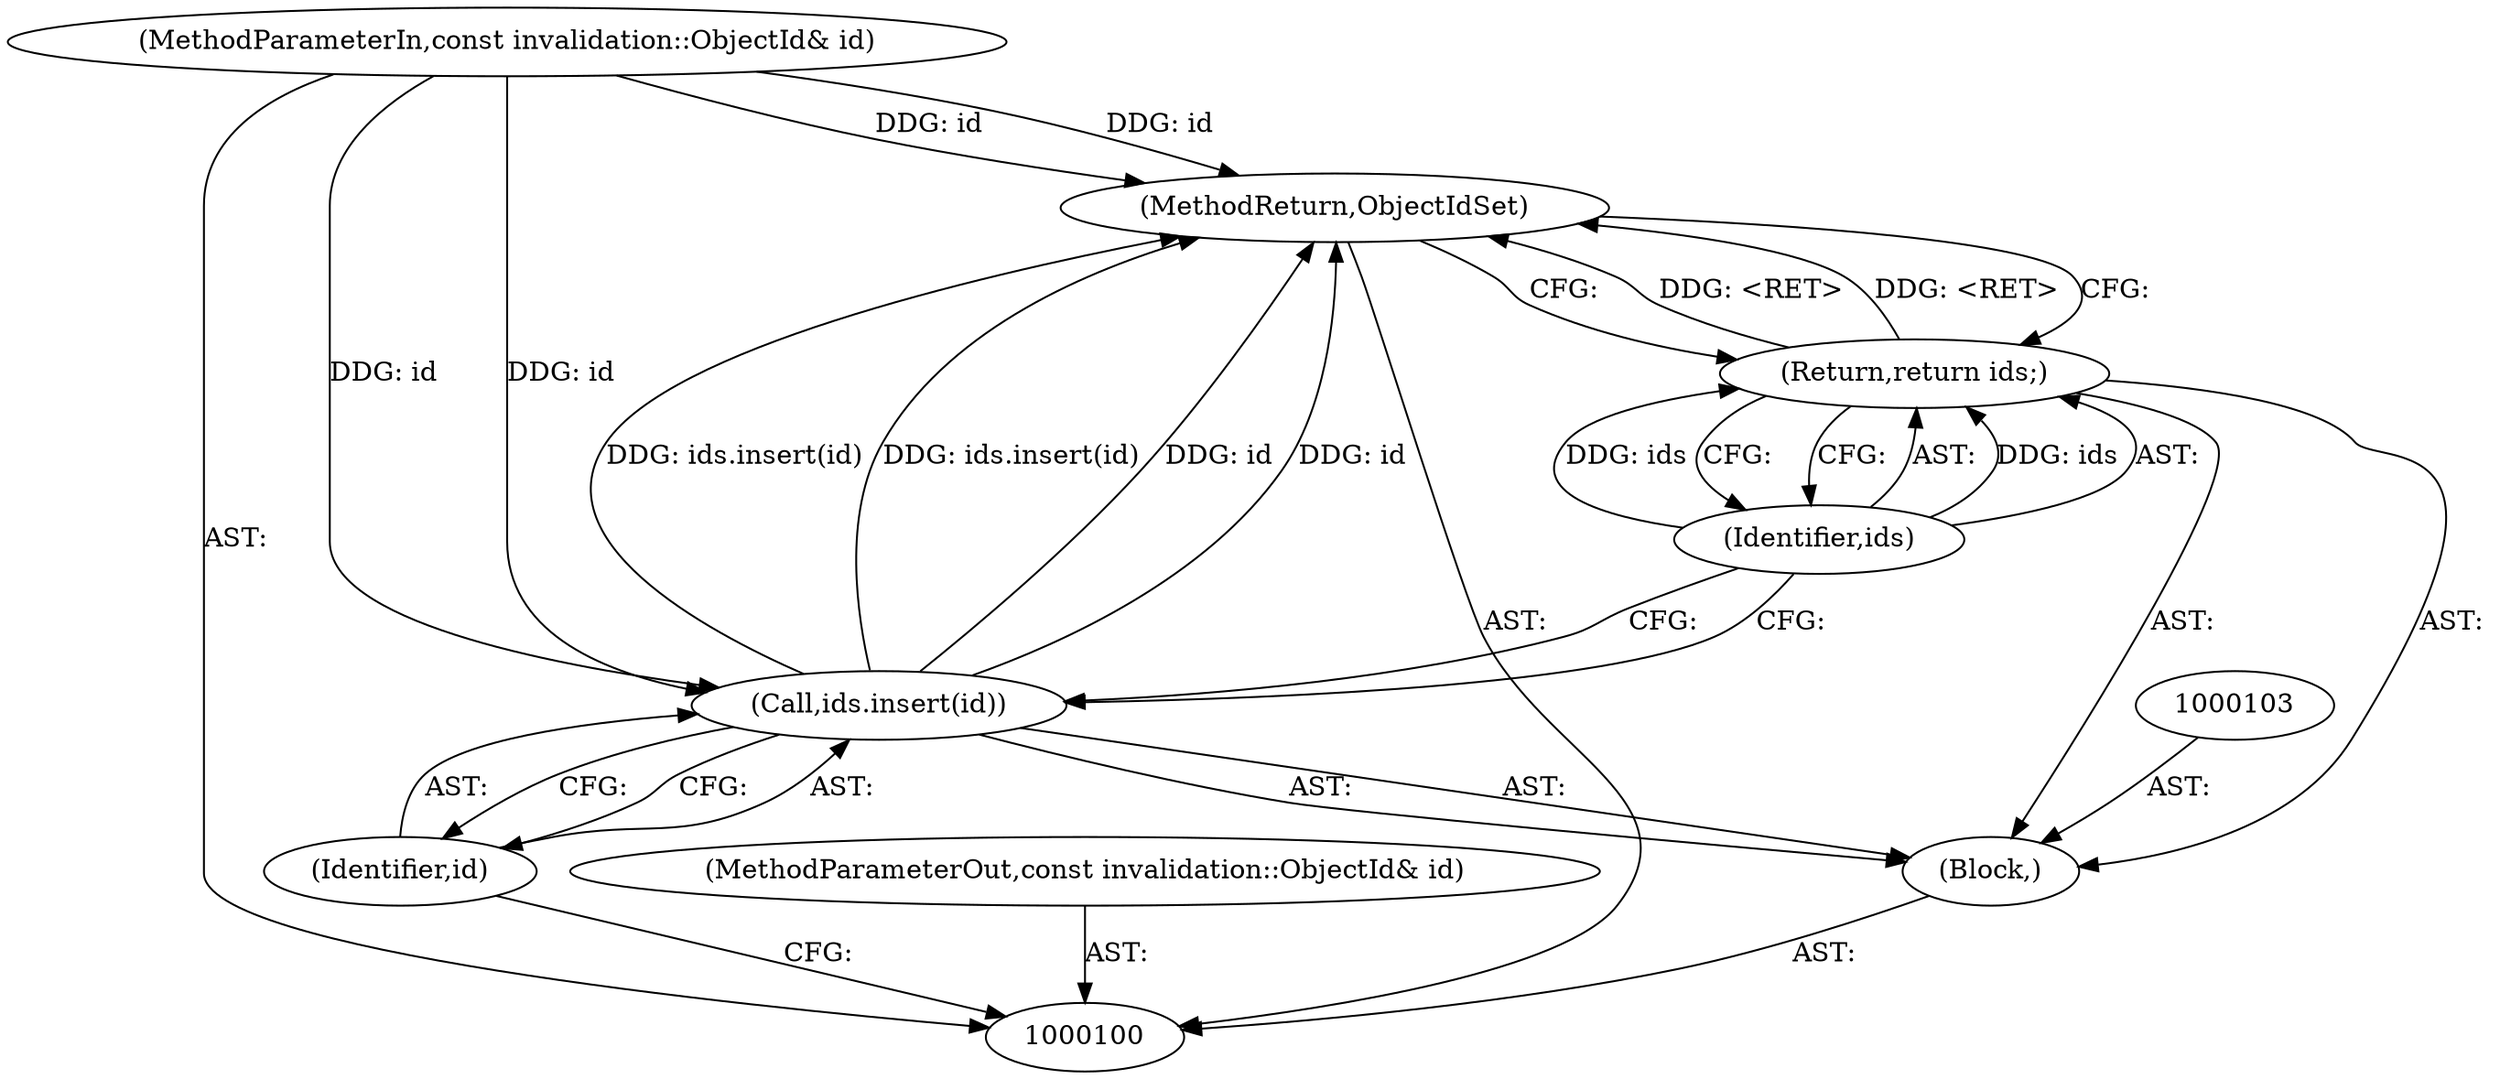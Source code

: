 digraph "1_Chrome_8a50f99c25fb70ff43aaa82b6f9569db383f0ca8_13" {
"1000108" [label="(MethodReturn,ObjectIdSet)"];
"1000101" [label="(MethodParameterIn,const invalidation::ObjectId& id)"];
"1000117" [label="(MethodParameterOut,const invalidation::ObjectId& id)"];
"1000102" [label="(Block,)"];
"1000105" [label="(Identifier,id)"];
"1000104" [label="(Call,ids.insert(id))"];
"1000106" [label="(Return,return ids;)"];
"1000107" [label="(Identifier,ids)"];
"1000108" -> "1000100"  [label="AST: "];
"1000108" -> "1000106"  [label="CFG: "];
"1000104" -> "1000108"  [label="DDG: ids.insert(id)"];
"1000104" -> "1000108"  [label="DDG: id"];
"1000101" -> "1000108"  [label="DDG: id"];
"1000106" -> "1000108"  [label="DDG: <RET>"];
"1000101" -> "1000100"  [label="AST: "];
"1000101" -> "1000108"  [label="DDG: id"];
"1000101" -> "1000104"  [label="DDG: id"];
"1000117" -> "1000100"  [label="AST: "];
"1000102" -> "1000100"  [label="AST: "];
"1000103" -> "1000102"  [label="AST: "];
"1000104" -> "1000102"  [label="AST: "];
"1000106" -> "1000102"  [label="AST: "];
"1000105" -> "1000104"  [label="AST: "];
"1000105" -> "1000100"  [label="CFG: "];
"1000104" -> "1000105"  [label="CFG: "];
"1000104" -> "1000102"  [label="AST: "];
"1000104" -> "1000105"  [label="CFG: "];
"1000105" -> "1000104"  [label="AST: "];
"1000107" -> "1000104"  [label="CFG: "];
"1000104" -> "1000108"  [label="DDG: ids.insert(id)"];
"1000104" -> "1000108"  [label="DDG: id"];
"1000101" -> "1000104"  [label="DDG: id"];
"1000106" -> "1000102"  [label="AST: "];
"1000106" -> "1000107"  [label="CFG: "];
"1000107" -> "1000106"  [label="AST: "];
"1000108" -> "1000106"  [label="CFG: "];
"1000106" -> "1000108"  [label="DDG: <RET>"];
"1000107" -> "1000106"  [label="DDG: ids"];
"1000107" -> "1000106"  [label="AST: "];
"1000107" -> "1000104"  [label="CFG: "];
"1000106" -> "1000107"  [label="CFG: "];
"1000107" -> "1000106"  [label="DDG: ids"];
}
